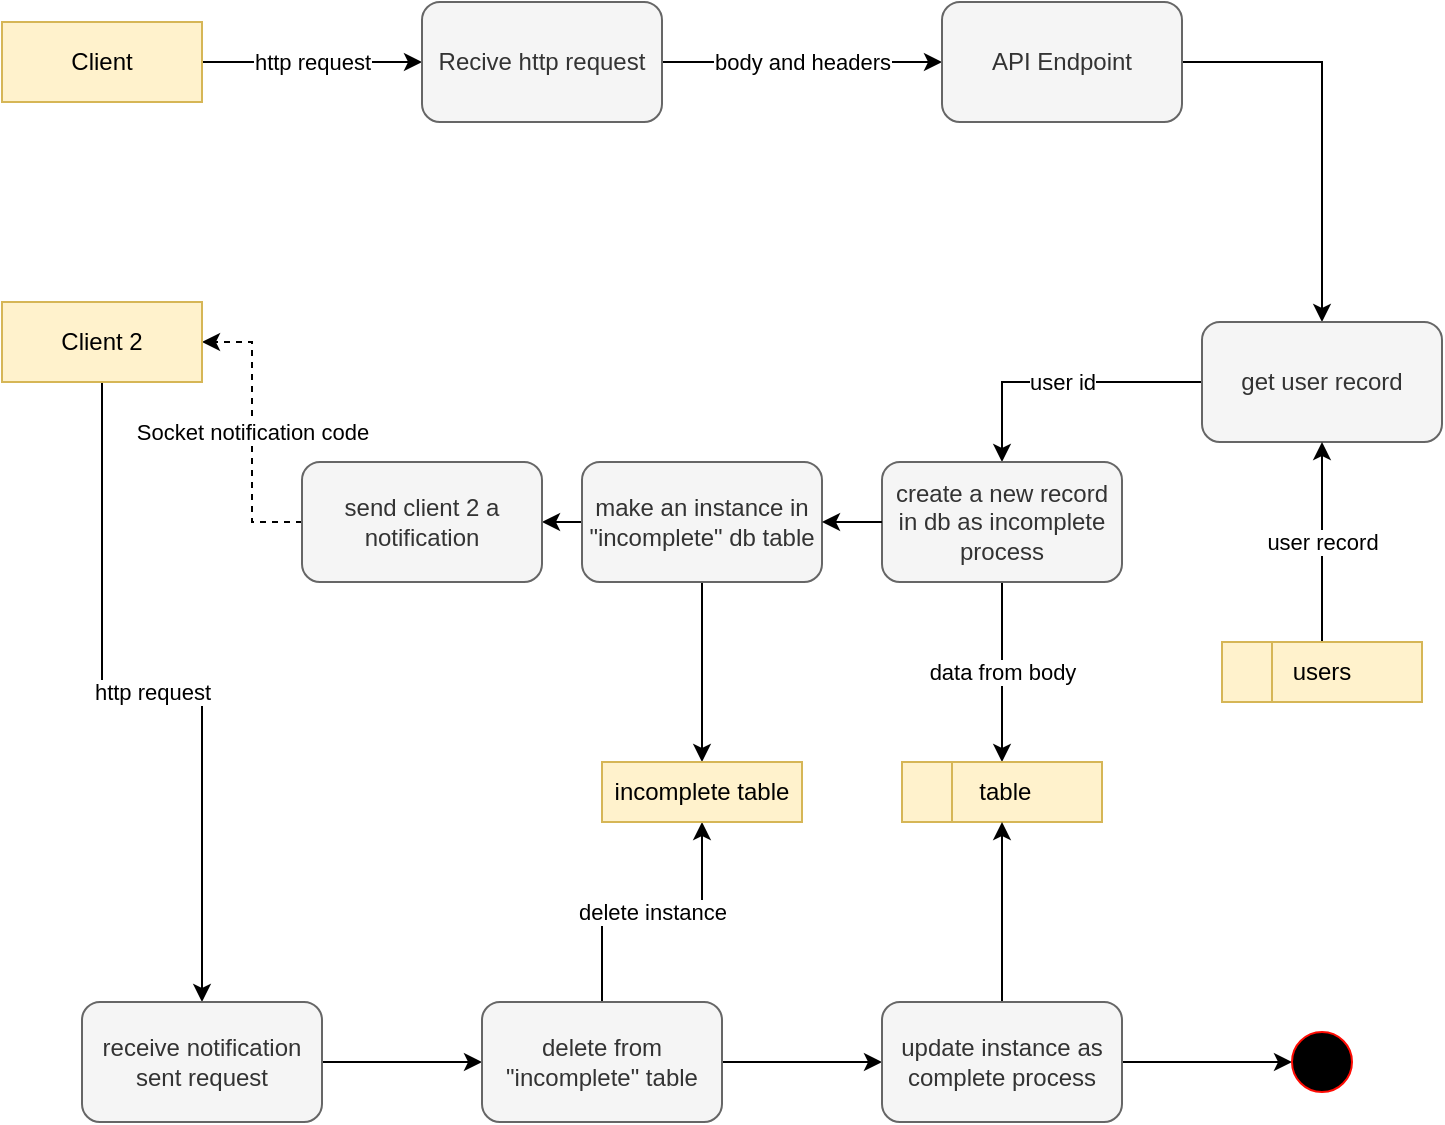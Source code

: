 <mxfile version="13.9.2" type="device"><diagram id="lEKDC2CKaYyYM6jJjk1E" name="Page-1"><mxGraphModel dx="1422" dy="737" grid="1" gridSize="10" guides="1" tooltips="1" connect="1" arrows="1" fold="1" page="1" pageScale="1" pageWidth="850" pageHeight="1100" math="0" shadow="0"><root><mxCell id="0"/><mxCell id="1" parent="0"/><mxCell id="JJa_Sww90GKze_XDESGd-5" value="http request" style="edgeStyle=orthogonalEdgeStyle;rounded=0;orthogonalLoop=1;jettySize=auto;html=1;exitX=1;exitY=0.5;exitDx=0;exitDy=0;entryX=0;entryY=0.5;entryDx=0;entryDy=0;" edge="1" parent="1" source="JJa_Sww90GKze_XDESGd-3" target="JJa_Sww90GKze_XDESGd-4"><mxGeometry relative="1" as="geometry"/></mxCell><mxCell id="JJa_Sww90GKze_XDESGd-3" value="Client" style="rounded=0;whiteSpace=wrap;html=1;fillColor=#fff2cc;strokeColor=#d6b656;" vertex="1" parent="1"><mxGeometry x="80" y="120" width="100" height="40" as="geometry"/></mxCell><mxCell id="JJa_Sww90GKze_XDESGd-7" value="body and headers" style="edgeStyle=orthogonalEdgeStyle;rounded=0;orthogonalLoop=1;jettySize=auto;html=1;exitX=1;exitY=0.5;exitDx=0;exitDy=0;entryX=0;entryY=0.5;entryDx=0;entryDy=0;" edge="1" parent="1" source="JJa_Sww90GKze_XDESGd-4" target="JJa_Sww90GKze_XDESGd-8"><mxGeometry relative="1" as="geometry"><mxPoint x="510" y="140" as="targetPoint"/></mxGeometry></mxCell><mxCell id="JJa_Sww90GKze_XDESGd-4" value="Recive http request" style="rounded=1;whiteSpace=wrap;html=1;fillColor=#f5f5f5;strokeColor=#666666;fontColor=#333333;" vertex="1" parent="1"><mxGeometry x="290" y="110" width="120" height="60" as="geometry"/></mxCell><mxCell id="JJa_Sww90GKze_XDESGd-10" style="edgeStyle=orthogonalEdgeStyle;rounded=0;orthogonalLoop=1;jettySize=auto;html=1;exitX=1;exitY=0.5;exitDx=0;exitDy=0;" edge="1" parent="1" source="JJa_Sww90GKze_XDESGd-8" target="JJa_Sww90GKze_XDESGd-9"><mxGeometry relative="1" as="geometry"/></mxCell><mxCell id="JJa_Sww90GKze_XDESGd-8" value="API Endpoint" style="rounded=1;whiteSpace=wrap;html=1;fillColor=#f5f5f5;strokeColor=#666666;fontColor=#333333;" vertex="1" parent="1"><mxGeometry x="550" y="110" width="120" height="60" as="geometry"/></mxCell><mxCell id="JJa_Sww90GKze_XDESGd-15" value="user id" style="edgeStyle=orthogonalEdgeStyle;rounded=0;orthogonalLoop=1;jettySize=auto;html=1;exitX=0;exitY=0.5;exitDx=0;exitDy=0;entryX=0.5;entryY=0;entryDx=0;entryDy=0;endArrow=classic;endFill=1;" edge="1" parent="1" source="JJa_Sww90GKze_XDESGd-9" target="JJa_Sww90GKze_XDESGd-14"><mxGeometry relative="1" as="geometry"/></mxCell><mxCell id="JJa_Sww90GKze_XDESGd-9" value="get user record" style="rounded=1;whiteSpace=wrap;html=1;fillColor=#f5f5f5;strokeColor=#666666;fontColor=#333333;" vertex="1" parent="1"><mxGeometry x="680" y="270" width="120" height="60" as="geometry"/></mxCell><mxCell id="JJa_Sww90GKze_XDESGd-13" value="user record" style="edgeStyle=orthogonalEdgeStyle;rounded=0;orthogonalLoop=1;jettySize=auto;html=1;exitX=0.5;exitY=0;exitDx=0;exitDy=0;entryX=0.5;entryY=1;entryDx=0;entryDy=0;endArrow=classic;endFill=1;" edge="1" parent="1" source="JJa_Sww90GKze_XDESGd-11" target="JJa_Sww90GKze_XDESGd-9"><mxGeometry relative="1" as="geometry"/></mxCell><mxCell id="JJa_Sww90GKze_XDESGd-11" value="users" style="rounded=0;whiteSpace=wrap;html=1;fillColor=#fff2cc;strokeColor=#d6b656;" vertex="1" parent="1"><mxGeometry x="690" y="430" width="100" height="30" as="geometry"/></mxCell><mxCell id="JJa_Sww90GKze_XDESGd-12" style="edgeStyle=orthogonalEdgeStyle;rounded=0;orthogonalLoop=1;jettySize=auto;html=1;exitX=0.25;exitY=0;exitDx=0;exitDy=0;entryX=0.25;entryY=1;entryDx=0;entryDy=0;endArrow=none;endFill=0;fillColor=#fff2cc;strokeColor=#d6b656;" edge="1" parent="1" source="JJa_Sww90GKze_XDESGd-11" target="JJa_Sww90GKze_XDESGd-11"><mxGeometry relative="1" as="geometry"/></mxCell><mxCell id="JJa_Sww90GKze_XDESGd-17" value="data from body" style="edgeStyle=orthogonalEdgeStyle;rounded=0;orthogonalLoop=1;jettySize=auto;html=1;exitX=0.5;exitY=1;exitDx=0;exitDy=0;entryX=0.5;entryY=0;entryDx=0;entryDy=0;endArrow=classic;endFill=1;" edge="1" parent="1" source="JJa_Sww90GKze_XDESGd-14" target="JJa_Sww90GKze_XDESGd-16"><mxGeometry relative="1" as="geometry"/></mxCell><mxCell id="JJa_Sww90GKze_XDESGd-20" style="edgeStyle=orthogonalEdgeStyle;rounded=0;orthogonalLoop=1;jettySize=auto;html=1;exitX=0;exitY=0.5;exitDx=0;exitDy=0;entryX=1;entryY=0.5;entryDx=0;entryDy=0;endArrow=classic;endFill=1;" edge="1" parent="1" source="JJa_Sww90GKze_XDESGd-29" target="JJa_Sww90GKze_XDESGd-19"><mxGeometry relative="1" as="geometry"/></mxCell><mxCell id="JJa_Sww90GKze_XDESGd-14" value="create a new record in db as incomplete process" style="rounded=1;whiteSpace=wrap;html=1;fillColor=#f5f5f5;strokeColor=#666666;fontColor=#333333;" vertex="1" parent="1"><mxGeometry x="520" y="340" width="120" height="60" as="geometry"/></mxCell><mxCell id="JJa_Sww90GKze_XDESGd-16" value="&amp;nbsp;table" style="rounded=0;whiteSpace=wrap;html=1;fillColor=#fff2cc;strokeColor=#d6b656;" vertex="1" parent="1"><mxGeometry x="530" y="490" width="100" height="30" as="geometry"/></mxCell><mxCell id="JJa_Sww90GKze_XDESGd-18" style="edgeStyle=orthogonalEdgeStyle;rounded=0;orthogonalLoop=1;jettySize=auto;html=1;exitX=0.25;exitY=0;exitDx=0;exitDy=0;entryX=0.25;entryY=1;entryDx=0;entryDy=0;endArrow=none;endFill=0;fillColor=#fff2cc;strokeColor=#d6b656;" edge="1" parent="1" source="JJa_Sww90GKze_XDESGd-16" target="JJa_Sww90GKze_XDESGd-16"><mxGeometry relative="1" as="geometry"/></mxCell><mxCell id="JJa_Sww90GKze_XDESGd-22" value="Socket notification code" style="edgeStyle=orthogonalEdgeStyle;rounded=0;orthogonalLoop=1;jettySize=auto;html=1;exitX=0;exitY=0.5;exitDx=0;exitDy=0;entryX=1;entryY=0.5;entryDx=0;entryDy=0;endArrow=classic;endFill=1;dashed=1;" edge="1" parent="1" source="JJa_Sww90GKze_XDESGd-19" target="JJa_Sww90GKze_XDESGd-21"><mxGeometry relative="1" as="geometry"/></mxCell><mxCell id="JJa_Sww90GKze_XDESGd-19" value="send client 2 a notification" style="rounded=1;whiteSpace=wrap;html=1;fillColor=#f5f5f5;strokeColor=#666666;fontColor=#333333;" vertex="1" parent="1"><mxGeometry x="230" y="340" width="120" height="60" as="geometry"/></mxCell><mxCell id="JJa_Sww90GKze_XDESGd-25" value="http request" style="edgeStyle=orthogonalEdgeStyle;rounded=0;orthogonalLoop=1;jettySize=auto;html=1;exitX=0.5;exitY=1;exitDx=0;exitDy=0;endArrow=classic;endFill=1;" edge="1" parent="1" source="JJa_Sww90GKze_XDESGd-21" target="JJa_Sww90GKze_XDESGd-26"><mxGeometry relative="1" as="geometry"><mxPoint x="320" y="480" as="targetPoint"/></mxGeometry></mxCell><mxCell id="JJa_Sww90GKze_XDESGd-21" value="Client 2" style="rounded=0;whiteSpace=wrap;html=1;fillColor=#fff2cc;strokeColor=#d6b656;" vertex="1" parent="1"><mxGeometry x="80" y="260" width="100" height="40" as="geometry"/></mxCell><mxCell id="JJa_Sww90GKze_XDESGd-28" style="edgeStyle=orthogonalEdgeStyle;rounded=0;orthogonalLoop=1;jettySize=auto;html=1;exitX=1;exitY=0.5;exitDx=0;exitDy=0;entryX=0;entryY=0.5;entryDx=0;entryDy=0;endArrow=classic;endFill=1;" edge="1" parent="1" source="JJa_Sww90GKze_XDESGd-26" target="JJa_Sww90GKze_XDESGd-27"><mxGeometry relative="1" as="geometry"/></mxCell><mxCell id="JJa_Sww90GKze_XDESGd-26" value="receive notification sent request" style="rounded=1;whiteSpace=wrap;html=1;fillColor=#f5f5f5;strokeColor=#666666;fontColor=#333333;" vertex="1" parent="1"><mxGeometry x="120" y="610" width="120" height="60" as="geometry"/></mxCell><mxCell id="JJa_Sww90GKze_XDESGd-33" value="delete instance" style="edgeStyle=orthogonalEdgeStyle;rounded=0;orthogonalLoop=1;jettySize=auto;html=1;exitX=0.5;exitY=0;exitDx=0;exitDy=0;entryX=0.5;entryY=1;entryDx=0;entryDy=0;endArrow=classic;endFill=1;" edge="1" parent="1" source="JJa_Sww90GKze_XDESGd-27" target="JJa_Sww90GKze_XDESGd-31"><mxGeometry relative="1" as="geometry"/></mxCell><mxCell id="JJa_Sww90GKze_XDESGd-35" style="edgeStyle=orthogonalEdgeStyle;rounded=0;orthogonalLoop=1;jettySize=auto;html=1;exitX=1;exitY=0.5;exitDx=0;exitDy=0;endArrow=classic;endFill=1;" edge="1" parent="1" source="JJa_Sww90GKze_XDESGd-27" target="JJa_Sww90GKze_XDESGd-34"><mxGeometry relative="1" as="geometry"/></mxCell><mxCell id="JJa_Sww90GKze_XDESGd-27" value="delete from &quot;incomplete&quot; table" style="rounded=1;whiteSpace=wrap;html=1;fillColor=#f5f5f5;strokeColor=#666666;fontColor=#333333;" vertex="1" parent="1"><mxGeometry x="320" y="610" width="120" height="60" as="geometry"/></mxCell><mxCell id="JJa_Sww90GKze_XDESGd-32" style="edgeStyle=orthogonalEdgeStyle;rounded=0;orthogonalLoop=1;jettySize=auto;html=1;exitX=0.5;exitY=1;exitDx=0;exitDy=0;entryX=0.5;entryY=0;entryDx=0;entryDy=0;endArrow=classic;endFill=1;" edge="1" parent="1" source="JJa_Sww90GKze_XDESGd-29" target="JJa_Sww90GKze_XDESGd-31"><mxGeometry relative="1" as="geometry"/></mxCell><mxCell id="JJa_Sww90GKze_XDESGd-29" value="make an instance in &quot;incomplete&quot; db table" style="rounded=1;whiteSpace=wrap;html=1;fillColor=#f5f5f5;strokeColor=#666666;fontColor=#333333;" vertex="1" parent="1"><mxGeometry x="370" y="340" width="120" height="60" as="geometry"/></mxCell><mxCell id="JJa_Sww90GKze_XDESGd-30" style="edgeStyle=orthogonalEdgeStyle;rounded=0;orthogonalLoop=1;jettySize=auto;html=1;exitX=0;exitY=0.5;exitDx=0;exitDy=0;entryX=1;entryY=0.5;entryDx=0;entryDy=0;endArrow=classic;endFill=1;" edge="1" parent="1" source="JJa_Sww90GKze_XDESGd-14" target="JJa_Sww90GKze_XDESGd-29"><mxGeometry relative="1" as="geometry"><mxPoint x="520" y="370" as="sourcePoint"/><mxPoint x="350" y="370" as="targetPoint"/></mxGeometry></mxCell><mxCell id="JJa_Sww90GKze_XDESGd-31" value="incomplete table" style="rounded=0;whiteSpace=wrap;html=1;fillColor=#fff2cc;strokeColor=#d6b656;" vertex="1" parent="1"><mxGeometry x="380" y="490" width="100" height="30" as="geometry"/></mxCell><mxCell id="JJa_Sww90GKze_XDESGd-36" style="edgeStyle=orthogonalEdgeStyle;rounded=0;orthogonalLoop=1;jettySize=auto;html=1;exitX=0.5;exitY=0;exitDx=0;exitDy=0;entryX=0.5;entryY=1;entryDx=0;entryDy=0;endArrow=classic;endFill=1;" edge="1" parent="1" source="JJa_Sww90GKze_XDESGd-34" target="JJa_Sww90GKze_XDESGd-16"><mxGeometry relative="1" as="geometry"/></mxCell><mxCell id="JJa_Sww90GKze_XDESGd-38" style="edgeStyle=orthogonalEdgeStyle;rounded=0;orthogonalLoop=1;jettySize=auto;html=1;exitX=1;exitY=0.5;exitDx=0;exitDy=0;entryX=0;entryY=0.5;entryDx=0;entryDy=0;endArrow=classic;endFill=1;" edge="1" parent="1" source="JJa_Sww90GKze_XDESGd-34" target="JJa_Sww90GKze_XDESGd-37"><mxGeometry relative="1" as="geometry"/></mxCell><mxCell id="JJa_Sww90GKze_XDESGd-34" value="update instance as complete process" style="rounded=1;whiteSpace=wrap;html=1;fillColor=#f5f5f5;strokeColor=#666666;fontColor=#333333;" vertex="1" parent="1"><mxGeometry x="520" y="610" width="120" height="60" as="geometry"/></mxCell><mxCell id="JJa_Sww90GKze_XDESGd-37" value="" style="ellipse;whiteSpace=wrap;html=1;aspect=fixed;fillColor=#000000;strokeColor=#FF0B03;" vertex="1" parent="1"><mxGeometry x="725" y="625" width="30" height="30" as="geometry"/></mxCell></root></mxGraphModel></diagram></mxfile>